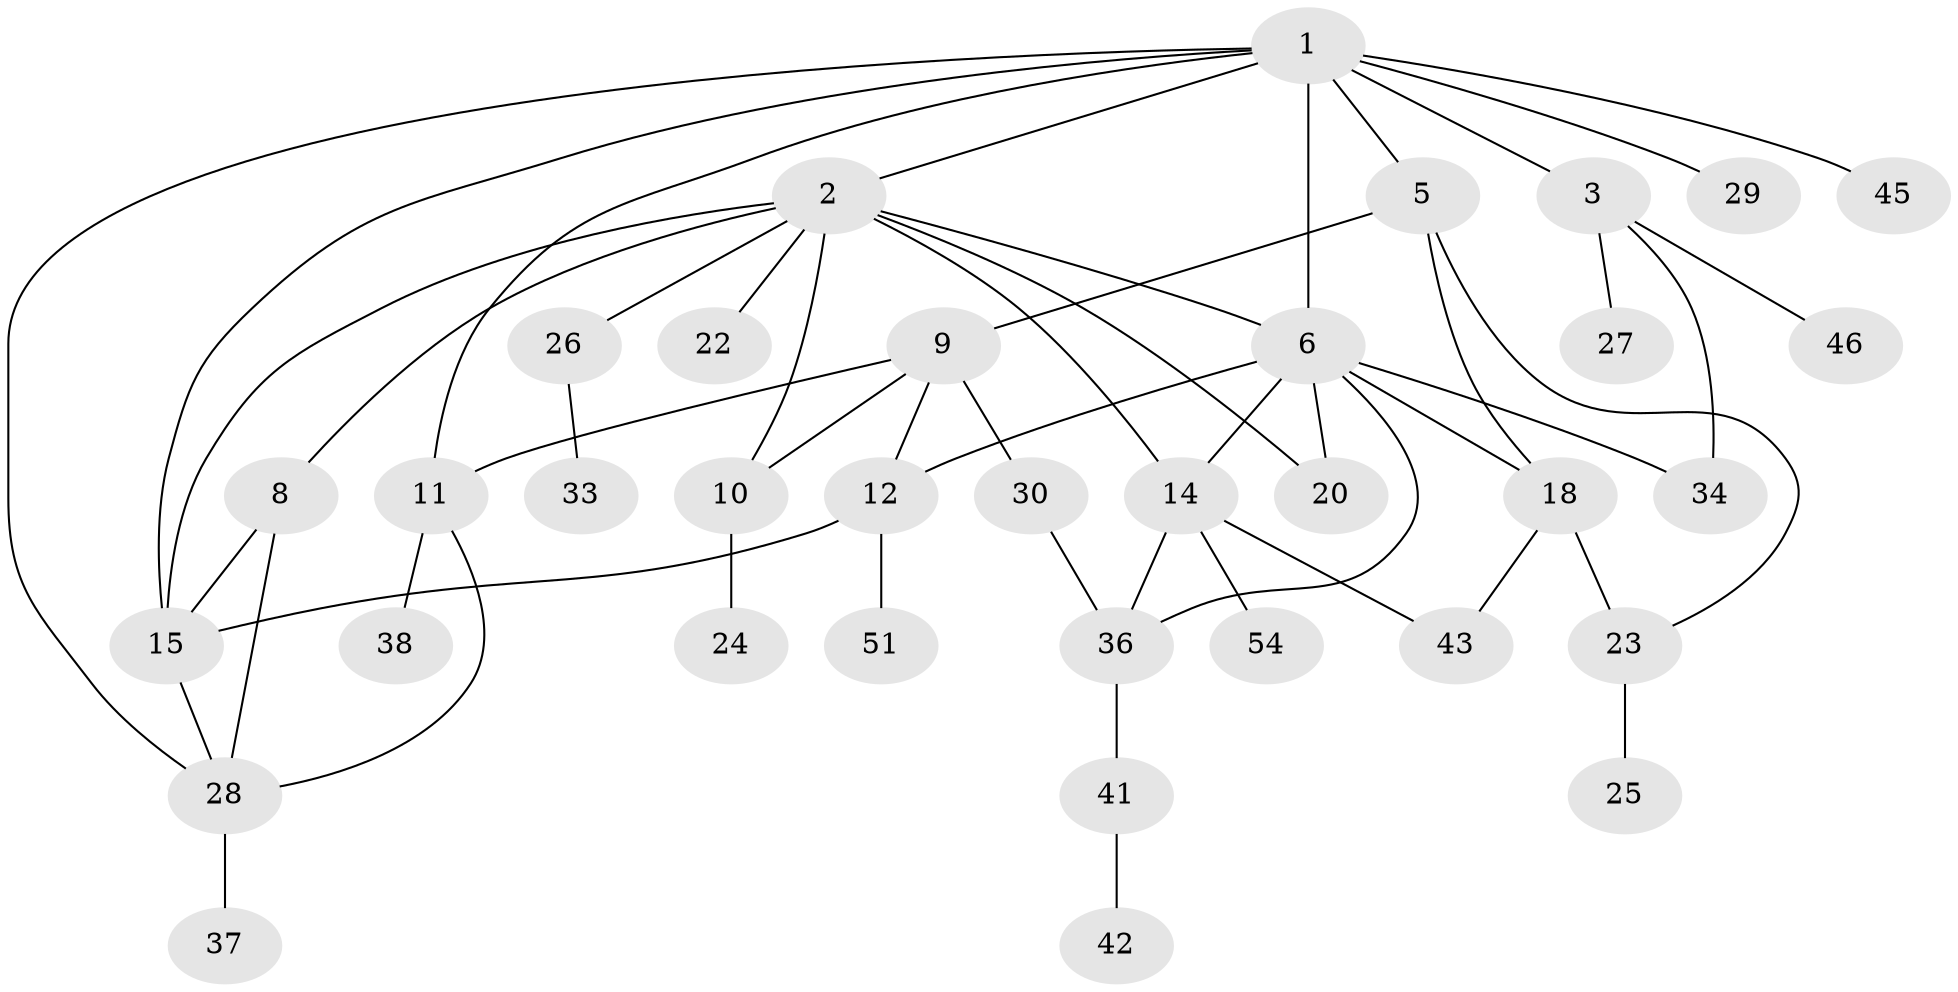 // Generated by graph-tools (version 1.1) at 2025/51/02/27/25 19:51:40]
// undirected, 35 vertices, 52 edges
graph export_dot {
graph [start="1"]
  node [color=gray90,style=filled];
  1 [super="+4"];
  2 [super="+50"];
  3 [super="+19"];
  5 [super="+7"];
  6 [super="+13"];
  8 [super="+55"];
  9 [super="+17"];
  10 [super="+44"];
  11 [super="+31"];
  12 [super="+16"];
  14 [super="+35"];
  15 [super="+21"];
  18 [super="+40"];
  20;
  22;
  23 [super="+39"];
  24 [super="+52"];
  25;
  26;
  27;
  28 [super="+32"];
  29;
  30;
  33 [super="+47"];
  34;
  36 [super="+49"];
  37;
  38;
  41;
  42 [super="+48"];
  43 [super="+53"];
  45;
  46;
  51;
  54;
  1 -- 2;
  1 -- 3;
  1 -- 45;
  1 -- 28;
  1 -- 15;
  1 -- 5;
  1 -- 6;
  1 -- 11;
  1 -- 29;
  2 -- 8;
  2 -- 10;
  2 -- 15;
  2 -- 22;
  2 -- 26;
  2 -- 14;
  2 -- 20;
  2 -- 6;
  3 -- 34;
  3 -- 27;
  3 -- 46;
  5 -- 9;
  5 -- 23;
  5 -- 18;
  6 -- 12;
  6 -- 14;
  6 -- 18;
  6 -- 20;
  6 -- 34;
  6 -- 36;
  8 -- 28;
  8 -- 15;
  9 -- 30;
  9 -- 12 [weight=2];
  9 -- 11;
  9 -- 10;
  10 -- 24;
  11 -- 28;
  11 -- 38;
  12 -- 15;
  12 -- 51;
  14 -- 43;
  14 -- 54;
  14 -- 36;
  15 -- 28;
  18 -- 43;
  18 -- 23;
  23 -- 25;
  26 -- 33;
  28 -- 37;
  30 -- 36;
  36 -- 41;
  41 -- 42;
}
